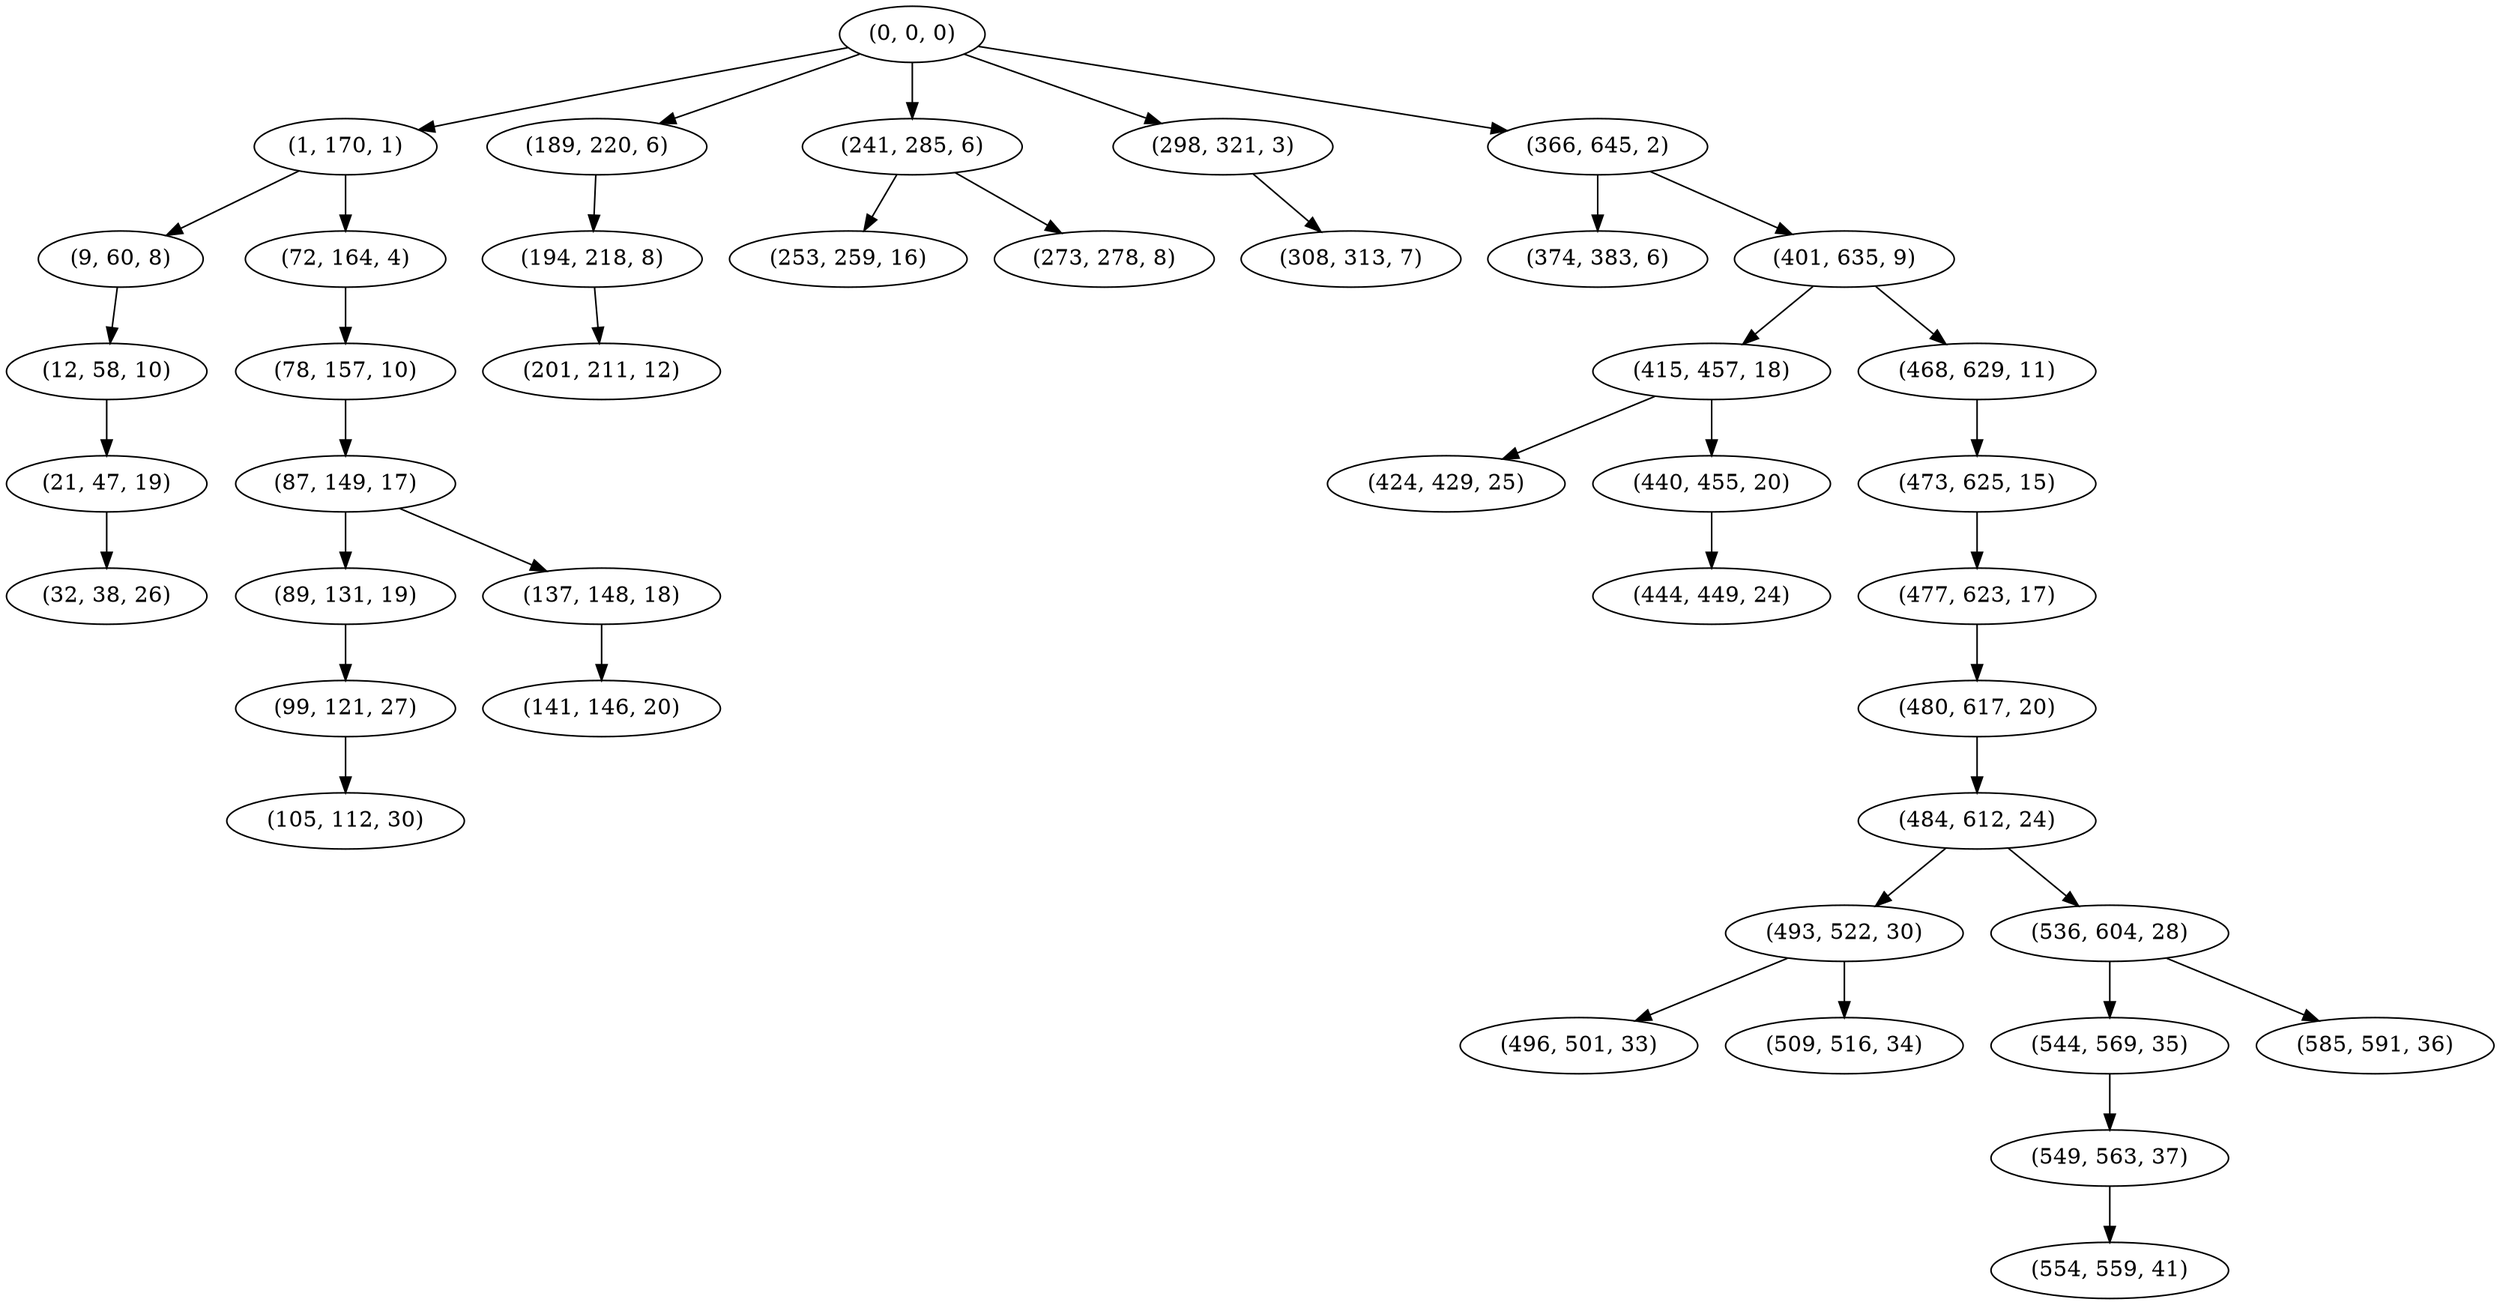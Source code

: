 digraph tree {
    "(0, 0, 0)";
    "(1, 170, 1)";
    "(9, 60, 8)";
    "(12, 58, 10)";
    "(21, 47, 19)";
    "(32, 38, 26)";
    "(72, 164, 4)";
    "(78, 157, 10)";
    "(87, 149, 17)";
    "(89, 131, 19)";
    "(99, 121, 27)";
    "(105, 112, 30)";
    "(137, 148, 18)";
    "(141, 146, 20)";
    "(189, 220, 6)";
    "(194, 218, 8)";
    "(201, 211, 12)";
    "(241, 285, 6)";
    "(253, 259, 16)";
    "(273, 278, 8)";
    "(298, 321, 3)";
    "(308, 313, 7)";
    "(366, 645, 2)";
    "(374, 383, 6)";
    "(401, 635, 9)";
    "(415, 457, 18)";
    "(424, 429, 25)";
    "(440, 455, 20)";
    "(444, 449, 24)";
    "(468, 629, 11)";
    "(473, 625, 15)";
    "(477, 623, 17)";
    "(480, 617, 20)";
    "(484, 612, 24)";
    "(493, 522, 30)";
    "(496, 501, 33)";
    "(509, 516, 34)";
    "(536, 604, 28)";
    "(544, 569, 35)";
    "(549, 563, 37)";
    "(554, 559, 41)";
    "(585, 591, 36)";
    "(0, 0, 0)" -> "(1, 170, 1)";
    "(0, 0, 0)" -> "(189, 220, 6)";
    "(0, 0, 0)" -> "(241, 285, 6)";
    "(0, 0, 0)" -> "(298, 321, 3)";
    "(0, 0, 0)" -> "(366, 645, 2)";
    "(1, 170, 1)" -> "(9, 60, 8)";
    "(1, 170, 1)" -> "(72, 164, 4)";
    "(9, 60, 8)" -> "(12, 58, 10)";
    "(12, 58, 10)" -> "(21, 47, 19)";
    "(21, 47, 19)" -> "(32, 38, 26)";
    "(72, 164, 4)" -> "(78, 157, 10)";
    "(78, 157, 10)" -> "(87, 149, 17)";
    "(87, 149, 17)" -> "(89, 131, 19)";
    "(87, 149, 17)" -> "(137, 148, 18)";
    "(89, 131, 19)" -> "(99, 121, 27)";
    "(99, 121, 27)" -> "(105, 112, 30)";
    "(137, 148, 18)" -> "(141, 146, 20)";
    "(189, 220, 6)" -> "(194, 218, 8)";
    "(194, 218, 8)" -> "(201, 211, 12)";
    "(241, 285, 6)" -> "(253, 259, 16)";
    "(241, 285, 6)" -> "(273, 278, 8)";
    "(298, 321, 3)" -> "(308, 313, 7)";
    "(366, 645, 2)" -> "(374, 383, 6)";
    "(366, 645, 2)" -> "(401, 635, 9)";
    "(401, 635, 9)" -> "(415, 457, 18)";
    "(401, 635, 9)" -> "(468, 629, 11)";
    "(415, 457, 18)" -> "(424, 429, 25)";
    "(415, 457, 18)" -> "(440, 455, 20)";
    "(440, 455, 20)" -> "(444, 449, 24)";
    "(468, 629, 11)" -> "(473, 625, 15)";
    "(473, 625, 15)" -> "(477, 623, 17)";
    "(477, 623, 17)" -> "(480, 617, 20)";
    "(480, 617, 20)" -> "(484, 612, 24)";
    "(484, 612, 24)" -> "(493, 522, 30)";
    "(484, 612, 24)" -> "(536, 604, 28)";
    "(493, 522, 30)" -> "(496, 501, 33)";
    "(493, 522, 30)" -> "(509, 516, 34)";
    "(536, 604, 28)" -> "(544, 569, 35)";
    "(536, 604, 28)" -> "(585, 591, 36)";
    "(544, 569, 35)" -> "(549, 563, 37)";
    "(549, 563, 37)" -> "(554, 559, 41)";
}
